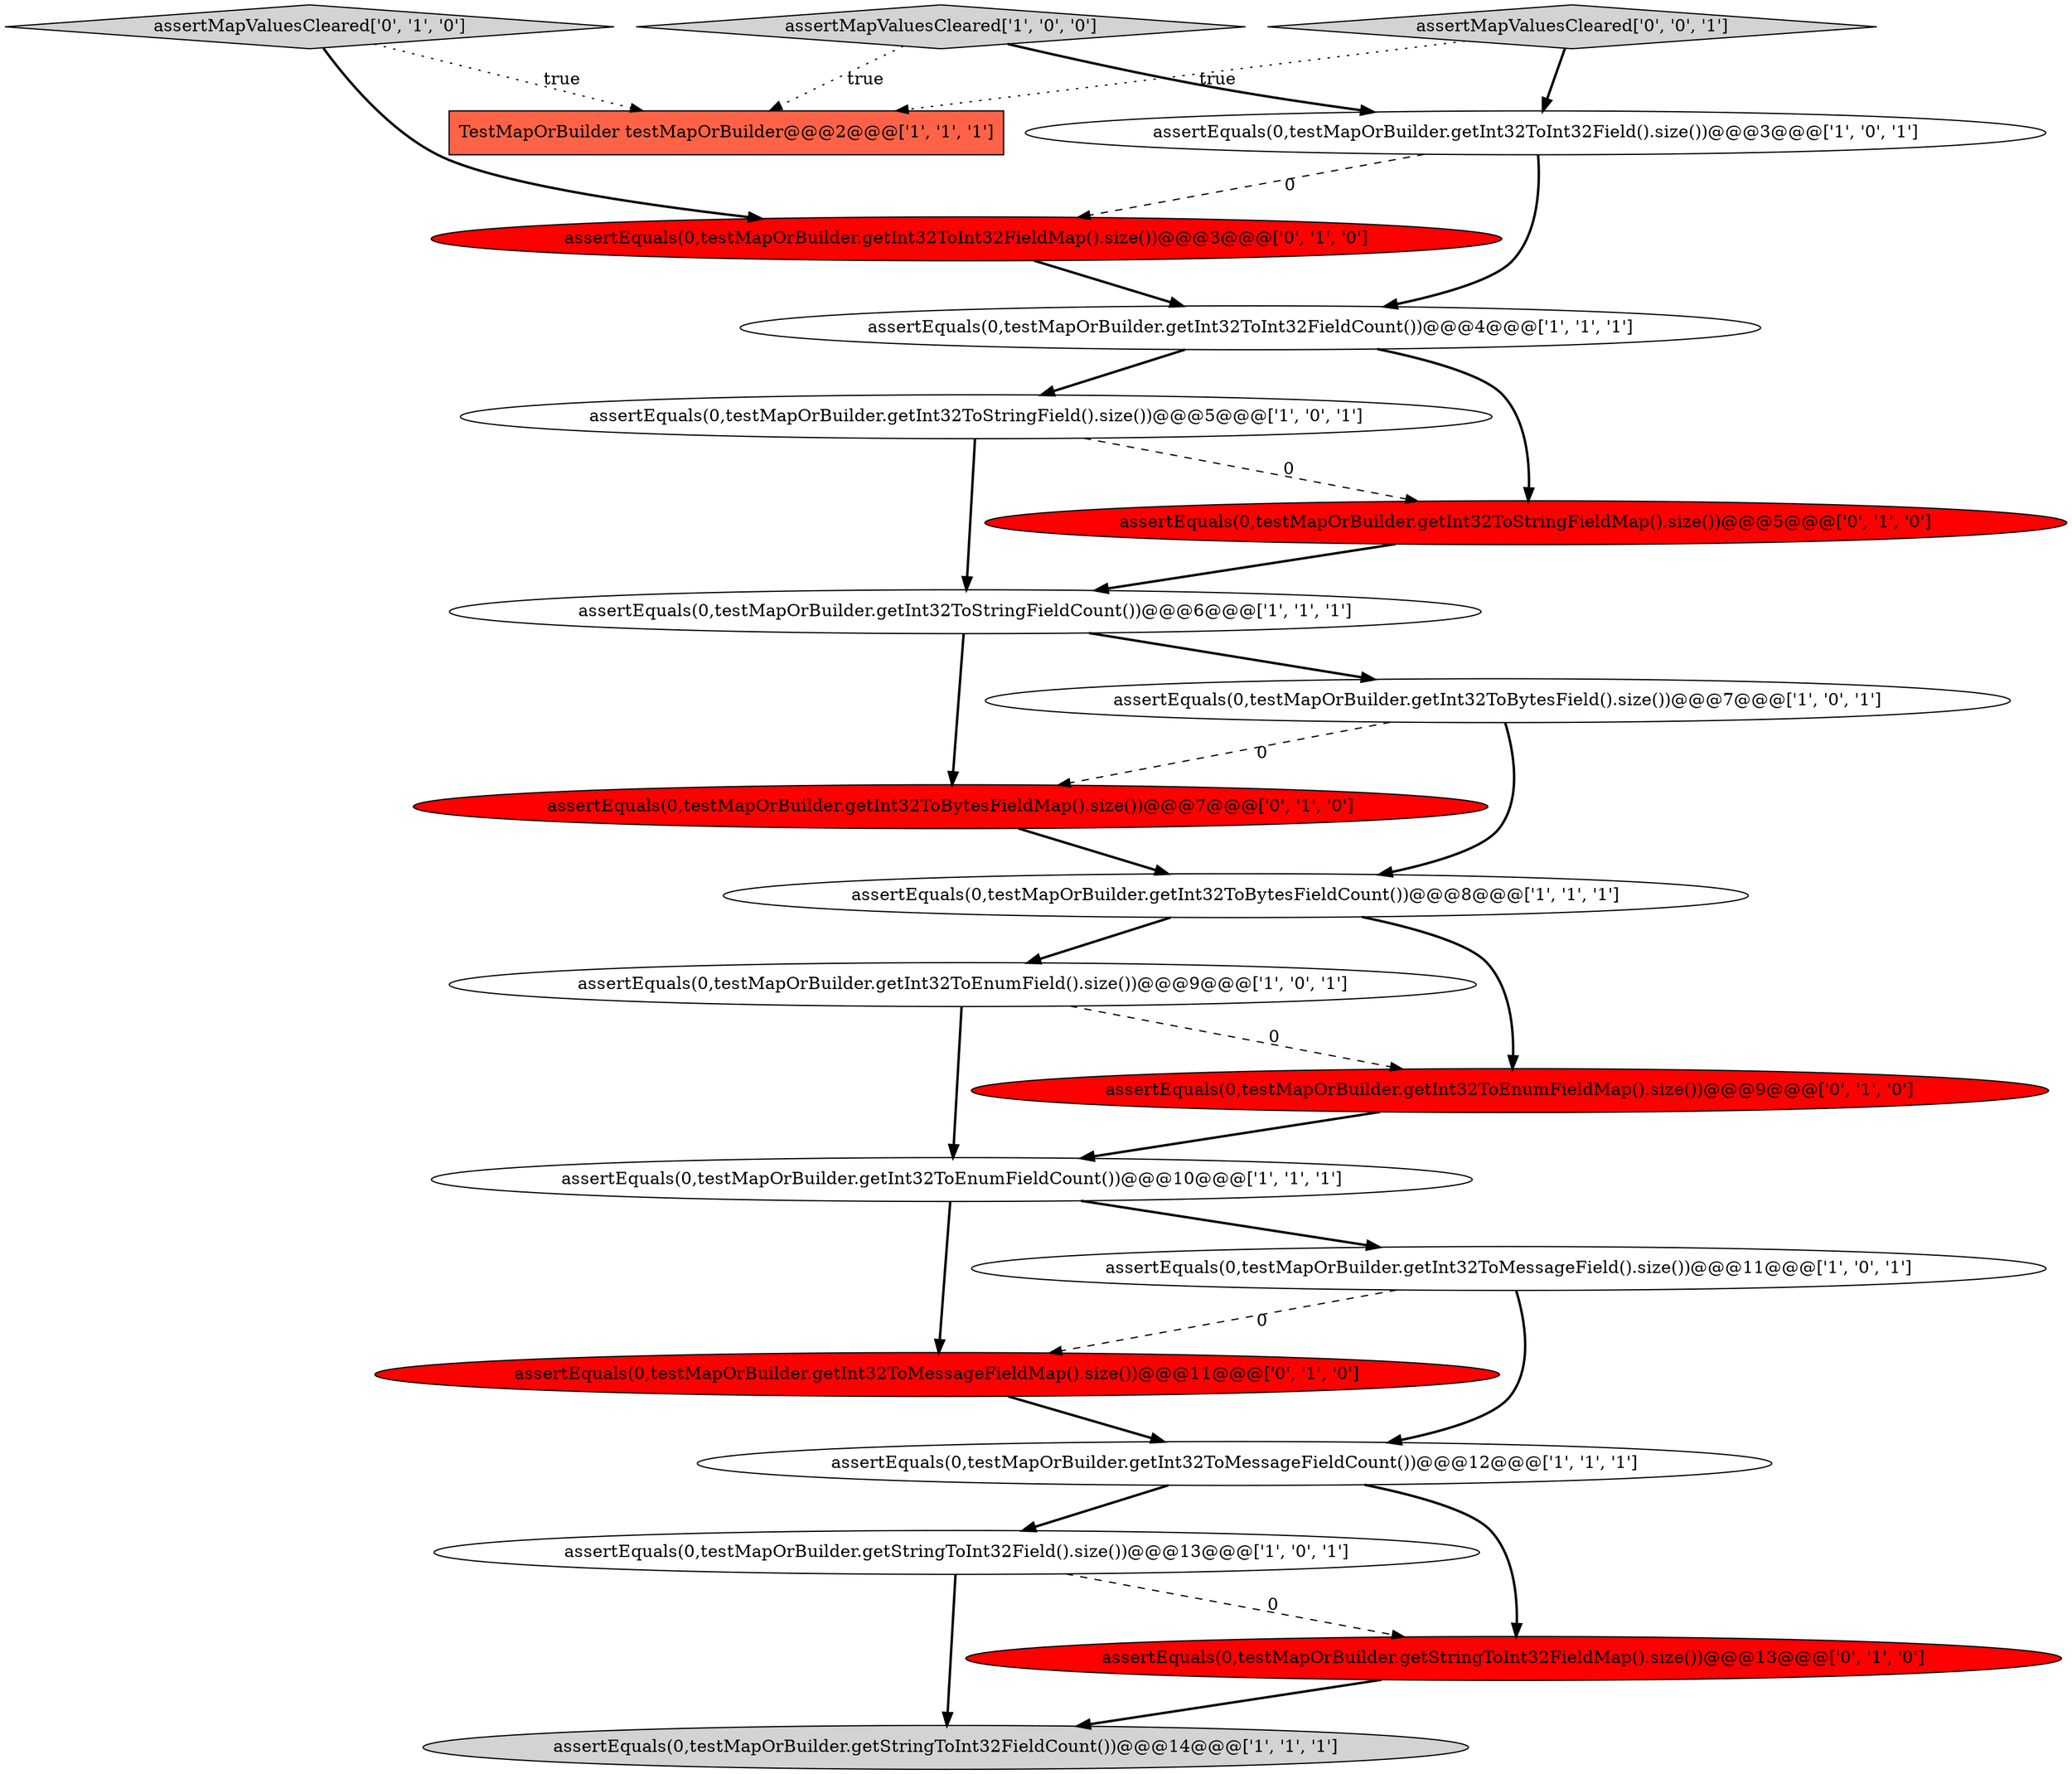 digraph {
16 [style = filled, label = "assertEquals(0,testMapOrBuilder.getInt32ToMessageFieldMap().size())@@@11@@@['0', '1', '0']", fillcolor = red, shape = ellipse image = "AAA1AAABBB2BBB"];
6 [style = filled, label = "assertEquals(0,testMapOrBuilder.getInt32ToMessageFieldCount())@@@12@@@['1', '1', '1']", fillcolor = white, shape = ellipse image = "AAA0AAABBB1BBB"];
13 [style = filled, label = "assertEquals(0,testMapOrBuilder.getInt32ToInt32Field().size())@@@3@@@['1', '0', '1']", fillcolor = white, shape = ellipse image = "AAA0AAABBB1BBB"];
1 [style = filled, label = "assertEquals(0,testMapOrBuilder.getInt32ToInt32FieldCount())@@@4@@@['1', '1', '1']", fillcolor = white, shape = ellipse image = "AAA0AAABBB1BBB"];
0 [style = filled, label = "assertEquals(0,testMapOrBuilder.getInt32ToEnumField().size())@@@9@@@['1', '0', '1']", fillcolor = white, shape = ellipse image = "AAA0AAABBB1BBB"];
8 [style = filled, label = "assertEquals(0,testMapOrBuilder.getInt32ToStringField().size())@@@5@@@['1', '0', '1']", fillcolor = white, shape = ellipse image = "AAA0AAABBB1BBB"];
2 [style = filled, label = "assertEquals(0,testMapOrBuilder.getInt32ToStringFieldCount())@@@6@@@['1', '1', '1']", fillcolor = white, shape = ellipse image = "AAA0AAABBB1BBB"];
10 [style = filled, label = "assertEquals(0,testMapOrBuilder.getInt32ToBytesFieldCount())@@@8@@@['1', '1', '1']", fillcolor = white, shape = ellipse image = "AAA0AAABBB1BBB"];
19 [style = filled, label = "assertEquals(0,testMapOrBuilder.getInt32ToInt32FieldMap().size())@@@3@@@['0', '1', '0']", fillcolor = red, shape = ellipse image = "AAA1AAABBB2BBB"];
20 [style = filled, label = "assertEquals(0,testMapOrBuilder.getInt32ToBytesFieldMap().size())@@@7@@@['0', '1', '0']", fillcolor = red, shape = ellipse image = "AAA1AAABBB2BBB"];
3 [style = filled, label = "assertEquals(0,testMapOrBuilder.getStringToInt32Field().size())@@@13@@@['1', '0', '1']", fillcolor = white, shape = ellipse image = "AAA0AAABBB1BBB"];
7 [style = filled, label = "assertEquals(0,testMapOrBuilder.getInt32ToEnumFieldCount())@@@10@@@['1', '1', '1']", fillcolor = white, shape = ellipse image = "AAA0AAABBB1BBB"];
11 [style = filled, label = "assertEquals(0,testMapOrBuilder.getInt32ToBytesField().size())@@@7@@@['1', '0', '1']", fillcolor = white, shape = ellipse image = "AAA0AAABBB1BBB"];
18 [style = filled, label = "assertEquals(0,testMapOrBuilder.getStringToInt32FieldMap().size())@@@13@@@['0', '1', '0']", fillcolor = red, shape = ellipse image = "AAA1AAABBB2BBB"];
4 [style = filled, label = "assertEquals(0,testMapOrBuilder.getStringToInt32FieldCount())@@@14@@@['1', '1', '1']", fillcolor = lightgray, shape = ellipse image = "AAA0AAABBB1BBB"];
15 [style = filled, label = "assertEquals(0,testMapOrBuilder.getInt32ToStringFieldMap().size())@@@5@@@['0', '1', '0']", fillcolor = red, shape = ellipse image = "AAA1AAABBB2BBB"];
21 [style = filled, label = "assertMapValuesCleared['0', '0', '1']", fillcolor = lightgray, shape = diamond image = "AAA0AAABBB3BBB"];
5 [style = filled, label = "assertEquals(0,testMapOrBuilder.getInt32ToMessageField().size())@@@11@@@['1', '0', '1']", fillcolor = white, shape = ellipse image = "AAA0AAABBB1BBB"];
9 [style = filled, label = "assertMapValuesCleared['1', '0', '0']", fillcolor = lightgray, shape = diamond image = "AAA0AAABBB1BBB"];
17 [style = filled, label = "assertEquals(0,testMapOrBuilder.getInt32ToEnumFieldMap().size())@@@9@@@['0', '1', '0']", fillcolor = red, shape = ellipse image = "AAA1AAABBB2BBB"];
12 [style = filled, label = "TestMapOrBuilder testMapOrBuilder@@@2@@@['1', '1', '1']", fillcolor = tomato, shape = box image = "AAA0AAABBB1BBB"];
14 [style = filled, label = "assertMapValuesCleared['0', '1', '0']", fillcolor = lightgray, shape = diamond image = "AAA0AAABBB2BBB"];
6->3 [style = bold, label=""];
21->12 [style = dotted, label="true"];
15->2 [style = bold, label=""];
2->20 [style = bold, label=""];
9->12 [style = dotted, label="true"];
1->8 [style = bold, label=""];
11->20 [style = dashed, label="0"];
14->12 [style = dotted, label="true"];
6->18 [style = bold, label=""];
1->15 [style = bold, label=""];
16->6 [style = bold, label=""];
8->15 [style = dashed, label="0"];
3->18 [style = dashed, label="0"];
14->19 [style = bold, label=""];
10->17 [style = bold, label=""];
13->19 [style = dashed, label="0"];
0->17 [style = dashed, label="0"];
3->4 [style = bold, label=""];
13->1 [style = bold, label=""];
0->7 [style = bold, label=""];
20->10 [style = bold, label=""];
17->7 [style = bold, label=""];
5->16 [style = dashed, label="0"];
19->1 [style = bold, label=""];
7->5 [style = bold, label=""];
5->6 [style = bold, label=""];
18->4 [style = bold, label=""];
8->2 [style = bold, label=""];
11->10 [style = bold, label=""];
10->0 [style = bold, label=""];
7->16 [style = bold, label=""];
2->11 [style = bold, label=""];
21->13 [style = bold, label=""];
9->13 [style = bold, label=""];
}
